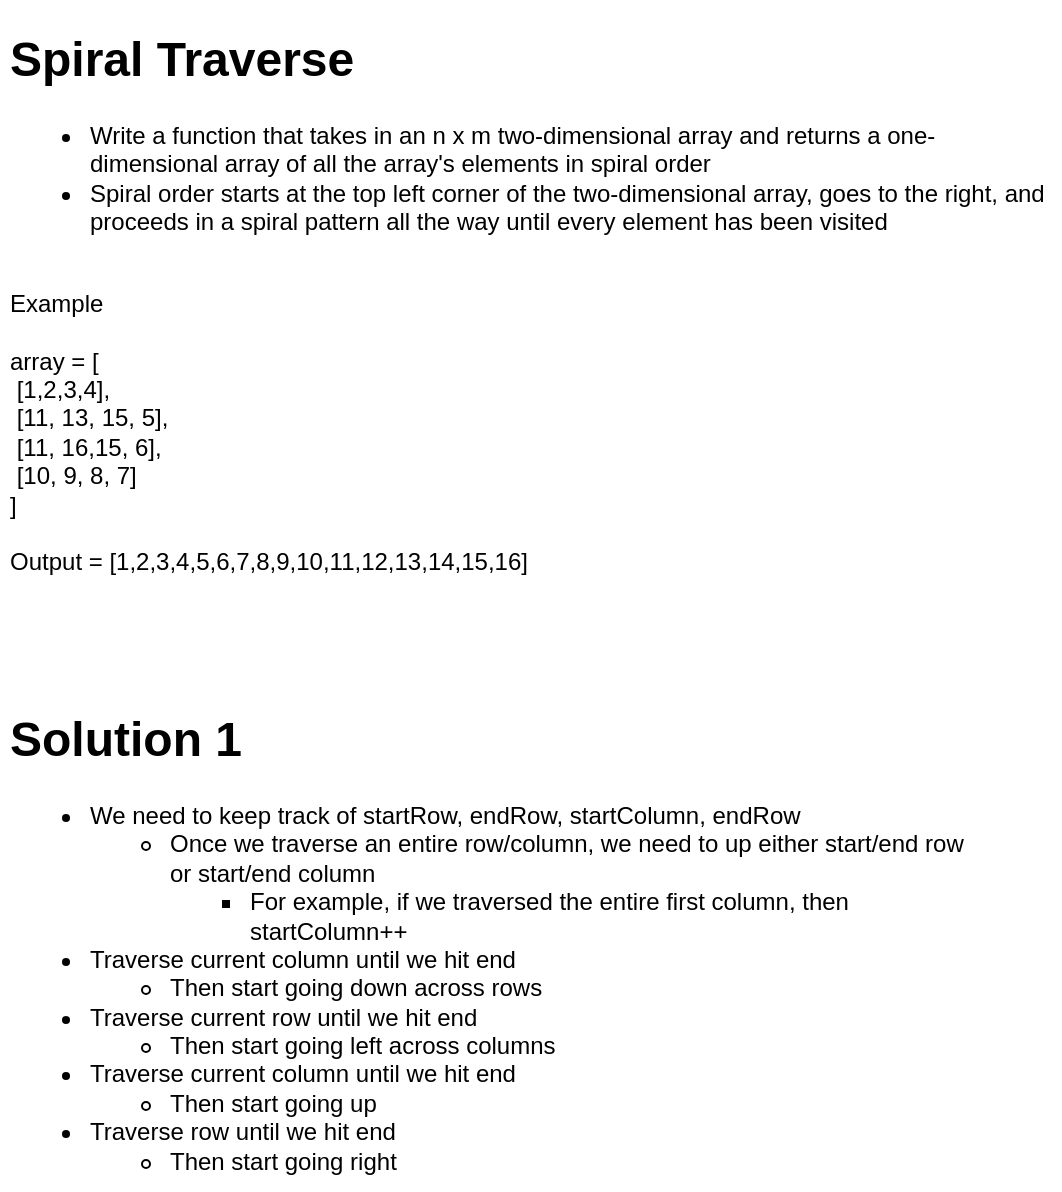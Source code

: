 <mxfile version="20.2.7" type="github">
  <diagram id="roDV2kf7TTpQiakgGkn3" name="Page-1">
    <mxGraphModel dx="1247" dy="699" grid="1" gridSize="10" guides="1" tooltips="1" connect="1" arrows="1" fold="1" page="1" pageScale="1" pageWidth="1100" pageHeight="850" math="0" shadow="0">
      <root>
        <mxCell id="0" />
        <mxCell id="1" parent="0" />
        <mxCell id="kQU2PhaHGbYmVckeRxvD-1" value="&lt;h1&gt;Spiral Traverse&lt;/h1&gt;&lt;p&gt;&lt;/p&gt;&lt;ul&gt;&lt;li&gt;Write a function that takes in an n x m two-dimensional array and returns a one-dimensional array of all the array&#39;s elements in spiral order&lt;/li&gt;&lt;li&gt;Spiral order starts at the top left corner of the two-dimensional array, goes to the right, and proceeds in a spiral pattern all the way until every element has been visited&lt;/li&gt;&lt;/ul&gt;&lt;div&gt;&lt;br&gt;&lt;/div&gt;&lt;div&gt;Example&lt;/div&gt;&lt;div&gt;&lt;span style=&quot;background-color: initial;&quot;&gt;&lt;br&gt;&lt;/span&gt;&lt;/div&gt;&lt;div&gt;&lt;span style=&quot;background-color: initial;&quot;&gt;array = [&amp;nbsp;&lt;/span&gt;&lt;/div&gt;&lt;div&gt;&lt;span style=&quot;background-color: initial;&quot;&gt;&lt;span style=&quot;white-space: pre;&quot;&gt;	&lt;/span&gt;[1,2,3,4],&lt;/span&gt;&lt;/div&gt;&lt;div&gt;&lt;span style=&quot;background-color: initial;&quot;&gt;&lt;span style=&quot;white-space: pre;&quot;&gt;	&lt;/span&gt;[11, 13, 15, 5],&lt;br&gt;&lt;/span&gt;&lt;/div&gt;&lt;div&gt;&lt;span style=&quot;background-color: initial;&quot;&gt;&lt;span style=&quot;white-space: pre;&quot;&gt;	&lt;/span&gt;[11, 16,15, 6],&lt;br&gt;&lt;/span&gt;&lt;/div&gt;&lt;div&gt;&lt;span style=&quot;background-color: initial;&quot;&gt;&lt;span style=&quot;white-space: pre;&quot;&gt;	&lt;/span&gt;[10, 9, 8, 7]&lt;br&gt;&lt;/span&gt;&lt;/div&gt;&lt;div&gt;]&lt;/div&gt;&lt;div&gt;&lt;br&gt;&lt;/div&gt;&lt;div&gt;Output = [1,2,3,4,5,6,7,8,9,10,11,12,13,14,15,16]&lt;/div&gt;&lt;p&gt;&lt;/p&gt;" style="text;html=1;strokeColor=none;fillColor=none;spacing=5;spacingTop=-20;whiteSpace=wrap;overflow=hidden;rounded=0;" vertex="1" parent="1">
          <mxGeometry x="100" y="50" width="530" height="310" as="geometry" />
        </mxCell>
        <mxCell id="kQU2PhaHGbYmVckeRxvD-2" value="&lt;h1&gt;&lt;span style=&quot;background-color: initial;&quot;&gt;Solution 1&lt;/span&gt;&lt;br&gt;&lt;/h1&gt;&lt;div&gt;&lt;ul&gt;&lt;li&gt;We need to keep track of startRow, endRow, startColumn, endRow&lt;/li&gt;&lt;ul&gt;&lt;li&gt;Once we traverse an entire row/column, we need to up either start/end row or start/end column&lt;/li&gt;&lt;ul&gt;&lt;li&gt;For example, if we traversed the entire first column, then startColumn++&lt;/li&gt;&lt;/ul&gt;&lt;/ul&gt;&lt;li&gt;Traverse current column until we hit end&lt;/li&gt;&lt;ul&gt;&lt;li&gt;Then start going down across rows&lt;/li&gt;&lt;/ul&gt;&lt;li&gt;Traverse current row until we hit end&lt;/li&gt;&lt;ul&gt;&lt;li&gt;Then start going left across columns&lt;/li&gt;&lt;/ul&gt;&lt;li&gt;Traverse current column until we hit end&lt;/li&gt;&lt;ul&gt;&lt;li&gt;Then start going up&lt;/li&gt;&lt;/ul&gt;&lt;li&gt;Traverse row until we hit end&lt;/li&gt;&lt;ul&gt;&lt;li&gt;Then start going right&lt;/li&gt;&lt;/ul&gt;&lt;/ul&gt;&lt;/div&gt;" style="text;html=1;strokeColor=none;fillColor=none;spacing=5;spacingTop=-20;whiteSpace=wrap;overflow=hidden;rounded=0;" vertex="1" parent="1">
          <mxGeometry x="100" y="390" width="490" height="245" as="geometry" />
        </mxCell>
      </root>
    </mxGraphModel>
  </diagram>
</mxfile>
